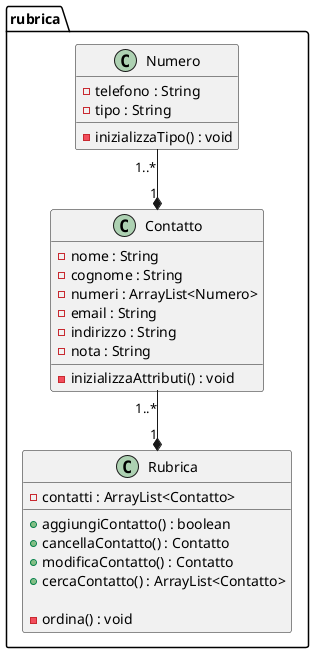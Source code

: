 @startuml
package rubrica{
class Rubrica{
    -contatti : ArrayList<Contatto>
    +aggiungiContatto() : boolean
    +cancellaContatto() : Contatto
    +modificaContatto() : Contatto
    +cercaContatto() : ArrayList<Contatto>

    -ordina() : void
}
class Numero{
    -telefono : String
    -tipo : String
    -inizializzaTipo() : void
}
class Contatto{
    - nome : String
    - cognome : String
    - numeri : ArrayList<Numero>
    - email : String
    - indirizzo : String
    - nota : String

    -inizializzaAttributi() : void
}
}

Contatto "1..*"--*"1" Rubrica
Numero "1..*"--*"1" Contatto

@enduml